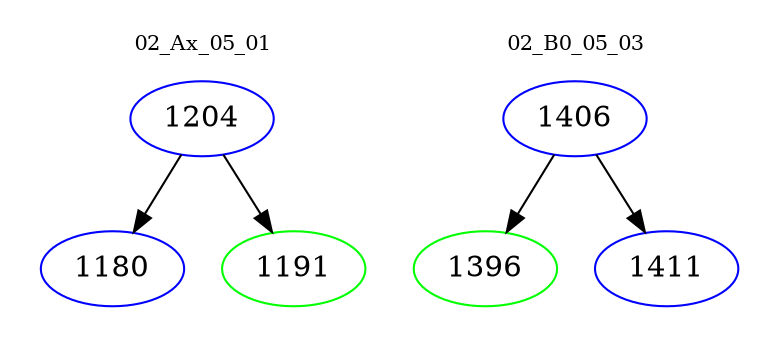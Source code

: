 digraph{
subgraph cluster_0 {
color = white
label = "02_Ax_05_01";
fontsize=10;
T0_1204 [label="1204", color="blue"]
T0_1204 -> T0_1180 [color="black"]
T0_1180 [label="1180", color="blue"]
T0_1204 -> T0_1191 [color="black"]
T0_1191 [label="1191", color="green"]
}
subgraph cluster_1 {
color = white
label = "02_B0_05_03";
fontsize=10;
T1_1406 [label="1406", color="blue"]
T1_1406 -> T1_1396 [color="black"]
T1_1396 [label="1396", color="green"]
T1_1406 -> T1_1411 [color="black"]
T1_1411 [label="1411", color="blue"]
}
}
